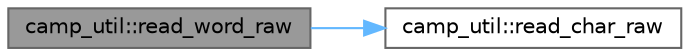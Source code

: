 digraph "camp_util::read_word_raw"
{
 // LATEX_PDF_SIZE
  bgcolor="transparent";
  edge [fontname=Helvetica,fontsize=10,labelfontname=Helvetica,labelfontsize=10];
  node [fontname=Helvetica,fontsize=10,shape=box,height=0.2,width=0.4];
  rankdir="LR";
  Node1 [label="camp_util::read_word_raw",height=0.2,width=0.4,color="gray40", fillcolor="grey60", style="filled", fontcolor="black",tooltip="Read a white-space delimited word from a file, signaling if we have EOL or EOF. If EOL or EOF are tru..."];
  Node1 -> Node2 [color="steelblue1",style="solid"];
  Node2 [label="camp_util::read_char_raw",height=0.2,width=0.4,color="grey40", fillcolor="white", style="filled",URL="$namespacecamp__util.html#ae0c20285a75bd4e58f46602f71fb871c",tooltip="Read a single character from a file, signaling if we have hit end-of-line (EOL) or end-of-file (EOF)...."];
}
